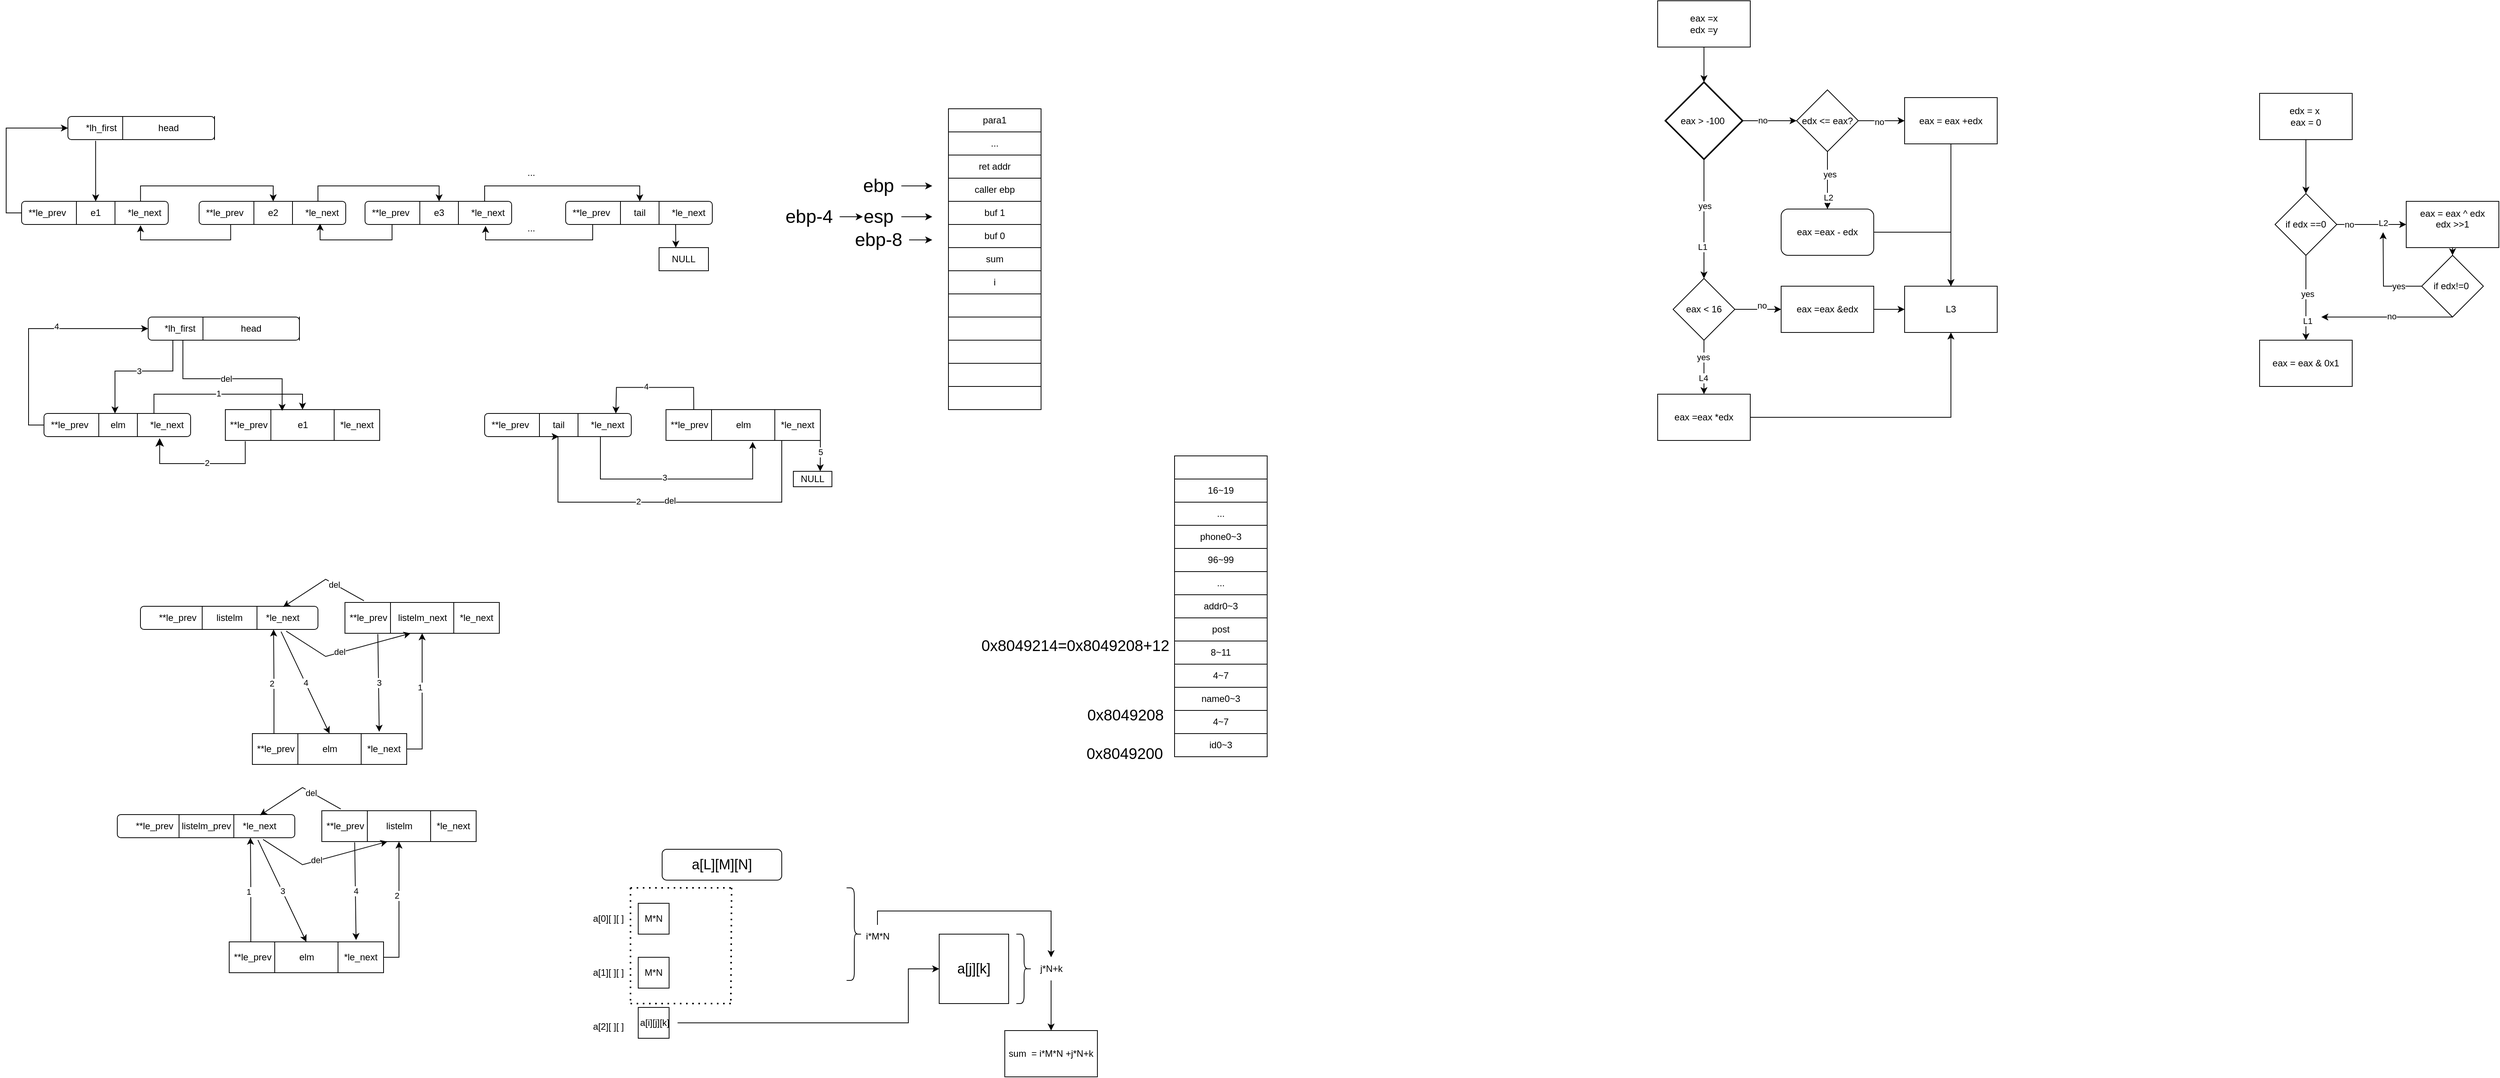 <mxfile version="25.0.3">
  <diagram name="第 1 页" id="CgbGqWeiciak2SSr_8g0">
    <mxGraphModel dx="979" dy="1682" grid="1" gridSize="10" guides="1" tooltips="1" connect="1" arrows="1" fold="1" page="1" pageScale="1" pageWidth="827" pageHeight="1169" math="0" shadow="0">
      <root>
        <mxCell id="0" />
        <mxCell id="1" parent="0" />
        <mxCell id="PcLLNrCdASyvN8jC8210-8" value="*lh_first&amp;nbsp; &amp;nbsp; &amp;nbsp; &amp;nbsp; &amp;nbsp; &amp;nbsp; &amp;nbsp; &amp;nbsp; &amp;nbsp; &amp;nbsp; &amp;nbsp; &amp;nbsp; &amp;nbsp; &amp;nbsp; &amp;nbsp; &amp;nbsp;" style="rounded=1;whiteSpace=wrap;html=1;" parent="1" vertex="1">
          <mxGeometry x="100" y="10" width="190" height="30" as="geometry" />
        </mxCell>
        <mxCell id="PcLLNrCdASyvN8jC8210-32" style="edgeStyle=orthogonalEdgeStyle;rounded=0;orthogonalLoop=1;jettySize=auto;html=1;exitX=0.189;exitY=1.052;exitDx=0;exitDy=0;entryX=0.5;entryY=0;entryDx=0;entryDy=0;exitPerimeter=0;" parent="1" source="PcLLNrCdASyvN8jC8210-8" target="PcLLNrCdASyvN8jC8210-22" edge="1">
          <mxGeometry relative="1" as="geometry" />
        </mxCell>
        <mxCell id="PcLLNrCdASyvN8jC8210-9" value="head" style="shape=partialRectangle;whiteSpace=wrap;html=1;top=0;bottom=0;fillColor=none;" parent="1" vertex="1">
          <mxGeometry x="171" y="10" width="119" height="30" as="geometry" />
        </mxCell>
        <mxCell id="PcLLNrCdASyvN8jC8210-25" style="edgeStyle=orthogonalEdgeStyle;rounded=0;orthogonalLoop=1;jettySize=auto;html=1;exitX=0.811;exitY=0.056;exitDx=0;exitDy=0;entryX=0.5;entryY=0;entryDx=0;entryDy=0;exitPerimeter=0;" parent="1" source="PcLLNrCdASyvN8jC8210-21" target="PcLLNrCdASyvN8jC8210-24" edge="1">
          <mxGeometry relative="1" as="geometry">
            <Array as="points">
              <mxPoint x="194" y="100" />
              <mxPoint x="366" y="100" />
            </Array>
          </mxGeometry>
        </mxCell>
        <mxCell id="9PKcSmoNiK7LUXzbzVSb-112" style="edgeStyle=orthogonalEdgeStyle;rounded=0;orthogonalLoop=1;jettySize=auto;html=1;exitX=0;exitY=0.5;exitDx=0;exitDy=0;entryX=0;entryY=0.5;entryDx=0;entryDy=0;" parent="1" source="PcLLNrCdASyvN8jC8210-21" target="PcLLNrCdASyvN8jC8210-8" edge="1">
          <mxGeometry relative="1" as="geometry" />
        </mxCell>
        <mxCell id="PcLLNrCdASyvN8jC8210-21" value="**le_prev&amp;nbsp; &amp;nbsp; &amp;nbsp; &amp;nbsp; &amp;nbsp; &amp;nbsp; &amp;nbsp; &amp;nbsp; &amp;nbsp; &amp;nbsp; &amp;nbsp; &amp;nbsp; *le_next" style="rounded=1;whiteSpace=wrap;html=1;" parent="1" vertex="1">
          <mxGeometry x="40" y="120" width="190" height="30" as="geometry" />
        </mxCell>
        <mxCell id="PcLLNrCdASyvN8jC8210-22" value="e1" style="shape=partialRectangle;whiteSpace=wrap;html=1;top=0;bottom=0;fillColor=none;" parent="1" vertex="1">
          <mxGeometry x="111" y="120" width="50" height="30" as="geometry" />
        </mxCell>
        <mxCell id="PcLLNrCdASyvN8jC8210-23" value="**le_prev&amp;nbsp; &amp;nbsp; &amp;nbsp; &amp;nbsp; &amp;nbsp; &amp;nbsp; &amp;nbsp; &amp;nbsp; &amp;nbsp; &amp;nbsp; &amp;nbsp; &amp;nbsp; *le_next" style="rounded=1;whiteSpace=wrap;html=1;" parent="1" vertex="1">
          <mxGeometry x="270" y="120" width="190" height="30" as="geometry" />
        </mxCell>
        <mxCell id="9PKcSmoNiK7LUXzbzVSb-10" style="edgeStyle=orthogonalEdgeStyle;rounded=0;orthogonalLoop=1;jettySize=auto;html=1;entryX=0.5;entryY=0;entryDx=0;entryDy=0;" parent="1" source="PcLLNrCdASyvN8jC8210-23" target="9PKcSmoNiK7LUXzbzVSb-8" edge="1">
          <mxGeometry relative="1" as="geometry">
            <Array as="points">
              <mxPoint x="424" y="100" />
              <mxPoint x="581" y="100" />
            </Array>
          </mxGeometry>
        </mxCell>
        <mxCell id="PcLLNrCdASyvN8jC8210-24" value="e2" style="shape=partialRectangle;whiteSpace=wrap;html=1;top=0;bottom=0;fillColor=none;" parent="1" vertex="1">
          <mxGeometry x="341" y="120" width="50" height="30" as="geometry" />
        </mxCell>
        <mxCell id="t2lfeFUL5zWcgB1iJ4_S-45" style="edgeStyle=orthogonalEdgeStyle;rounded=0;orthogonalLoop=1;jettySize=auto;html=1;exitX=0.75;exitY=1;exitDx=0;exitDy=0;" parent="1" source="PcLLNrCdASyvN8jC8210-29" edge="1">
          <mxGeometry relative="1" as="geometry">
            <mxPoint x="887.714" y="180" as="targetPoint" />
          </mxGeometry>
        </mxCell>
        <mxCell id="PcLLNrCdASyvN8jC8210-29" value="**le_prev&amp;nbsp; &amp;nbsp; &amp;nbsp; &amp;nbsp; &amp;nbsp; &amp;nbsp; &amp;nbsp; &amp;nbsp; &amp;nbsp; &amp;nbsp; &amp;nbsp; &amp;nbsp; *le_next" style="rounded=1;whiteSpace=wrap;html=1;" parent="1" vertex="1">
          <mxGeometry x="745" y="120" width="190" height="30" as="geometry" />
        </mxCell>
        <mxCell id="9PKcSmoNiK7LUXzbzVSb-6" style="edgeStyle=orthogonalEdgeStyle;rounded=0;orthogonalLoop=1;jettySize=auto;html=1;exitX=0.175;exitY=0.949;exitDx=0;exitDy=0;entryX=0.825;entryY=0.967;entryDx=0;entryDy=0;entryPerimeter=0;exitPerimeter=0;" parent="1" source="9PKcSmoNiK7LUXzbzVSb-7" target="PcLLNrCdASyvN8jC8210-23" edge="1">
          <mxGeometry relative="1" as="geometry">
            <mxPoint x="480" y="230" as="targetPoint" />
            <Array as="points">
              <mxPoint x="520" y="149" />
              <mxPoint x="520" y="170" />
              <mxPoint x="427" y="170" />
            </Array>
          </mxGeometry>
        </mxCell>
        <mxCell id="PcLLNrCdASyvN8jC8210-30" value="tail" style="shape=partialRectangle;whiteSpace=wrap;html=1;top=0;bottom=0;fillColor=none;" parent="1" vertex="1">
          <mxGeometry x="816" y="120" width="50" height="30" as="geometry" />
        </mxCell>
        <mxCell id="PcLLNrCdASyvN8jC8210-34" value="e1" style="shape=process;whiteSpace=wrap;html=1;backgroundOutline=1;size=0.294;" parent="1" vertex="1">
          <mxGeometry x="304" y="390" width="200" height="40" as="geometry" />
        </mxCell>
        <mxCell id="PcLLNrCdASyvN8jC8210-36" value="*le_next" style="text;html=1;align=center;verticalAlign=middle;resizable=0;points=[];autosize=1;strokeColor=none;fillColor=none;" parent="1" vertex="1">
          <mxGeometry x="439" y="395" width="70" height="30" as="geometry" />
        </mxCell>
        <mxCell id="PcLLNrCdASyvN8jC8210-37" value="**le_prev" style="text;html=1;align=center;verticalAlign=middle;resizable=0;points=[];autosize=1;strokeColor=none;fillColor=none;" parent="1" vertex="1">
          <mxGeometry x="299" y="395" width="70" height="30" as="geometry" />
        </mxCell>
        <mxCell id="9PKcSmoNiK7LUXzbzVSb-5" style="edgeStyle=orthogonalEdgeStyle;rounded=0;orthogonalLoop=1;jettySize=auto;html=1;exitX=0.215;exitY=0.989;exitDx=0;exitDy=0;entryX=0.811;entryY=1.033;entryDx=0;entryDy=0;entryPerimeter=0;exitPerimeter=0;" parent="1" source="PcLLNrCdASyvN8jC8210-23" target="PcLLNrCdASyvN8jC8210-21" edge="1">
          <mxGeometry relative="1" as="geometry" />
        </mxCell>
        <mxCell id="9PKcSmoNiK7LUXzbzVSb-12" style="edgeStyle=orthogonalEdgeStyle;rounded=0;orthogonalLoop=1;jettySize=auto;html=1;exitX=0.81;exitY=-0.003;exitDx=0;exitDy=0;entryX=0.5;entryY=0;entryDx=0;entryDy=0;exitPerimeter=0;" parent="1" source="9PKcSmoNiK7LUXzbzVSb-7" target="PcLLNrCdASyvN8jC8210-30" edge="1">
          <mxGeometry relative="1" as="geometry">
            <mxPoint x="860" y="100" as="targetPoint" />
            <Array as="points">
              <mxPoint x="639" y="121" />
              <mxPoint x="640" y="121" />
              <mxPoint x="640" y="100" />
              <mxPoint x="841" y="100" />
            </Array>
          </mxGeometry>
        </mxCell>
        <mxCell id="9PKcSmoNiK7LUXzbzVSb-7" value="**le_prev&amp;nbsp; &amp;nbsp; &amp;nbsp; &amp;nbsp; &amp;nbsp; &amp;nbsp; &amp;nbsp; &amp;nbsp; &amp;nbsp; &amp;nbsp; &amp;nbsp; &amp;nbsp; *le_next" style="rounded=1;whiteSpace=wrap;html=1;" parent="1" vertex="1">
          <mxGeometry x="485" y="120" width="190" height="30" as="geometry" />
        </mxCell>
        <mxCell id="9PKcSmoNiK7LUXzbzVSb-8" value="e3" style="shape=partialRectangle;whiteSpace=wrap;html=1;top=0;bottom=0;fillColor=none;" parent="1" vertex="1">
          <mxGeometry x="556" y="120" width="50" height="30" as="geometry" />
        </mxCell>
        <mxCell id="9PKcSmoNiK7LUXzbzVSb-13" style="edgeStyle=orthogonalEdgeStyle;rounded=0;orthogonalLoop=1;jettySize=auto;html=1;exitX=0;exitY=1;exitDx=0;exitDy=0;entryX=0.822;entryY=1.063;entryDx=0;entryDy=0;entryPerimeter=0;" parent="1" source="PcLLNrCdASyvN8jC8210-30" target="9PKcSmoNiK7LUXzbzVSb-7" edge="1">
          <mxGeometry relative="1" as="geometry">
            <Array as="points">
              <mxPoint x="780" y="150" />
              <mxPoint x="780" y="170" />
              <mxPoint x="641" y="170" />
            </Array>
          </mxGeometry>
        </mxCell>
        <mxCell id="9PKcSmoNiK7LUXzbzVSb-14" value="..." style="text;html=1;align=center;verticalAlign=middle;resizable=0;points=[];autosize=1;strokeColor=none;fillColor=none;" parent="1" vertex="1">
          <mxGeometry x="685" y="68" width="30" height="30" as="geometry" />
        </mxCell>
        <mxCell id="9PKcSmoNiK7LUXzbzVSb-16" value="..." style="text;html=1;align=center;verticalAlign=middle;resizable=0;points=[];autosize=1;strokeColor=none;fillColor=none;" parent="1" vertex="1">
          <mxGeometry x="685" y="140" width="30" height="30" as="geometry" />
        </mxCell>
        <mxCell id="9PKcSmoNiK7LUXzbzVSb-23" style="edgeStyle=orthogonalEdgeStyle;rounded=0;orthogonalLoop=1;jettySize=auto;html=1;exitX=0.75;exitY=0;exitDx=0;exitDy=0;entryX=0.5;entryY=0;entryDx=0;entryDy=0;" parent="1" source="9PKcSmoNiK7LUXzbzVSb-20" target="PcLLNrCdASyvN8jC8210-34" edge="1">
          <mxGeometry relative="1" as="geometry" />
        </mxCell>
        <mxCell id="9PKcSmoNiK7LUXzbzVSb-114" value="1" style="edgeLabel;html=1;align=center;verticalAlign=middle;resizable=0;points=[];" parent="9PKcSmoNiK7LUXzbzVSb-23" vertex="1" connectable="0">
          <mxGeometry x="-0.085" y="1" relative="1" as="geometry">
            <mxPoint as="offset" />
          </mxGeometry>
        </mxCell>
        <mxCell id="9PKcSmoNiK7LUXzbzVSb-113" style="edgeStyle=orthogonalEdgeStyle;rounded=0;orthogonalLoop=1;jettySize=auto;html=1;exitX=0;exitY=0.5;exitDx=0;exitDy=0;entryX=0;entryY=0.5;entryDx=0;entryDy=0;" parent="1" source="9PKcSmoNiK7LUXzbzVSb-20" target="9PKcSmoNiK7LUXzbzVSb-103" edge="1">
          <mxGeometry relative="1" as="geometry" />
        </mxCell>
        <mxCell id="9PKcSmoNiK7LUXzbzVSb-115" value="4" style="edgeLabel;html=1;align=center;verticalAlign=middle;resizable=0;points=[];" parent="9PKcSmoNiK7LUXzbzVSb-113" vertex="1" connectable="0">
          <mxGeometry x="0.208" y="3" relative="1" as="geometry">
            <mxPoint as="offset" />
          </mxGeometry>
        </mxCell>
        <mxCell id="9PKcSmoNiK7LUXzbzVSb-20" value="**le_prev&amp;nbsp; &amp;nbsp; &amp;nbsp; &amp;nbsp; &amp;nbsp; &amp;nbsp; &amp;nbsp; &amp;nbsp; &amp;nbsp; &amp;nbsp; &amp;nbsp; &amp;nbsp; *le_next" style="rounded=1;whiteSpace=wrap;html=1;" parent="1" vertex="1">
          <mxGeometry x="69" y="395" width="190" height="30" as="geometry" />
        </mxCell>
        <mxCell id="9PKcSmoNiK7LUXzbzVSb-21" value="elm" style="shape=partialRectangle;whiteSpace=wrap;html=1;top=0;bottom=0;fillColor=none;" parent="1" vertex="1">
          <mxGeometry x="140" y="395" width="50" height="30" as="geometry" />
        </mxCell>
        <mxCell id="9PKcSmoNiK7LUXzbzVSb-22" value="" style="edgeStyle=segmentEdgeStyle;endArrow=classic;html=1;curved=0;rounded=0;endSize=8;startSize=8;sourcePerimeterSpacing=0;targetPerimeterSpacing=0;entryX=0.789;entryY=1.067;entryDx=0;entryDy=0;entryPerimeter=0;exitX=0.129;exitY=1.025;exitDx=0;exitDy=0;exitPerimeter=0;" parent="1" source="PcLLNrCdASyvN8jC8210-34" target="9PKcSmoNiK7LUXzbzVSb-20" edge="1">
          <mxGeometry width="100" relative="1" as="geometry">
            <mxPoint x="330" y="440" as="sourcePoint" />
            <mxPoint x="409" y="460" as="targetPoint" />
            <Array as="points">
              <mxPoint x="330" y="460" />
              <mxPoint x="219" y="460" />
            </Array>
          </mxGeometry>
        </mxCell>
        <mxCell id="9PKcSmoNiK7LUXzbzVSb-110" value="2" style="edgeLabel;html=1;align=center;verticalAlign=middle;resizable=0;points=[];" parent="9PKcSmoNiK7LUXzbzVSb-22" vertex="1" connectable="0">
          <mxGeometry x="-0.082" y="-1" relative="1" as="geometry">
            <mxPoint as="offset" />
          </mxGeometry>
        </mxCell>
        <mxCell id="9PKcSmoNiK7LUXzbzVSb-53" value="listelm" style="shape=process;whiteSpace=wrap;html=1;backgroundOutline=1;size=0.294;" parent="1" vertex="1">
          <mxGeometry x="429" y="910" width="200" height="40" as="geometry" />
        </mxCell>
        <mxCell id="9PKcSmoNiK7LUXzbzVSb-54" value="*le_next" style="text;html=1;align=center;verticalAlign=middle;resizable=0;points=[];autosize=1;strokeColor=none;fillColor=none;" parent="1" vertex="1">
          <mxGeometry x="564" y="915" width="70" height="30" as="geometry" />
        </mxCell>
        <mxCell id="9PKcSmoNiK7LUXzbzVSb-55" value="**le_prev" style="text;html=1;align=center;verticalAlign=middle;resizable=0;points=[];autosize=1;strokeColor=none;fillColor=none;" parent="1" vertex="1">
          <mxGeometry x="424" y="915" width="70" height="30" as="geometry" />
        </mxCell>
        <mxCell id="9PKcSmoNiK7LUXzbzVSb-56" value="**le_prev&amp;nbsp; &amp;nbsp; &amp;nbsp; &amp;nbsp; &amp;nbsp; &amp;nbsp; &amp;nbsp; &amp;nbsp; &amp;nbsp; &amp;nbsp; &amp;nbsp; &amp;nbsp; &amp;nbsp; &amp;nbsp;*le_next" style="rounded=1;whiteSpace=wrap;html=1;" parent="1" vertex="1">
          <mxGeometry x="164" y="915" width="230" height="30" as="geometry" />
        </mxCell>
        <mxCell id="9PKcSmoNiK7LUXzbzVSb-57" value="listelm_prev" style="shape=partialRectangle;whiteSpace=wrap;html=1;top=0;bottom=0;fillColor=none;" parent="1" vertex="1">
          <mxGeometry x="244" y="915" width="71" height="30" as="geometry" />
        </mxCell>
        <mxCell id="9PKcSmoNiK7LUXzbzVSb-58" style="edgeStyle=orthogonalEdgeStyle;rounded=0;orthogonalLoop=1;jettySize=auto;html=1;entryX=0.5;entryY=1;entryDx=0;entryDy=0;" parent="1" target="9PKcSmoNiK7LUXzbzVSb-53" edge="1">
          <mxGeometry relative="1" as="geometry">
            <mxPoint x="504" y="1100" as="sourcePoint" />
            <Array as="points">
              <mxPoint x="529" y="1100" />
            </Array>
          </mxGeometry>
        </mxCell>
        <mxCell id="9PKcSmoNiK7LUXzbzVSb-59" value="2" style="edgeLabel;html=1;align=center;verticalAlign=middle;resizable=0;points=[];" parent="9PKcSmoNiK7LUXzbzVSb-58" vertex="1" connectable="0">
          <mxGeometry x="0.208" y="3" relative="1" as="geometry">
            <mxPoint as="offset" />
          </mxGeometry>
        </mxCell>
        <mxCell id="9PKcSmoNiK7LUXzbzVSb-60" style="edgeStyle=orthogonalEdgeStyle;rounded=0;orthogonalLoop=1;jettySize=auto;html=1;exitX=0.132;exitY=0.008;exitDx=0;exitDy=0;entryX=0.75;entryY=1;entryDx=0;entryDy=0;exitPerimeter=0;" parent="1" source="9PKcSmoNiK7LUXzbzVSb-62" target="9PKcSmoNiK7LUXzbzVSb-56" edge="1">
          <mxGeometry relative="1" as="geometry">
            <Array as="points">
              <mxPoint x="337" y="1080" />
              <mxPoint x="337" y="1013" />
            </Array>
          </mxGeometry>
        </mxCell>
        <mxCell id="9PKcSmoNiK7LUXzbzVSb-61" value="1" style="edgeLabel;html=1;align=center;verticalAlign=middle;resizable=0;points=[];" parent="9PKcSmoNiK7LUXzbzVSb-60" vertex="1" connectable="0">
          <mxGeometry x="-0.025" y="3" relative="1" as="geometry">
            <mxPoint as="offset" />
          </mxGeometry>
        </mxCell>
        <mxCell id="9PKcSmoNiK7LUXzbzVSb-62" value="elm" style="shape=process;whiteSpace=wrap;html=1;backgroundOutline=1;size=0.294;" parent="1" vertex="1">
          <mxGeometry x="309" y="1080" width="200" height="40" as="geometry" />
        </mxCell>
        <mxCell id="9PKcSmoNiK7LUXzbzVSb-63" value="*le_next" style="text;html=1;align=center;verticalAlign=middle;resizable=0;points=[];autosize=1;strokeColor=none;fillColor=none;" parent="1" vertex="1">
          <mxGeometry x="444" y="1085" width="70" height="30" as="geometry" />
        </mxCell>
        <mxCell id="9PKcSmoNiK7LUXzbzVSb-64" value="**le_prev" style="text;html=1;align=center;verticalAlign=middle;resizable=0;points=[];autosize=1;strokeColor=none;fillColor=none;" parent="1" vertex="1">
          <mxGeometry x="304" y="1085" width="70" height="30" as="geometry" />
        </mxCell>
        <mxCell id="9PKcSmoNiK7LUXzbzVSb-65" value="3" style="endArrow=classic;html=1;rounded=0;exitX=0.792;exitY=1.094;exitDx=0;exitDy=0;entryX=0.5;entryY=0;entryDx=0;entryDy=0;exitPerimeter=0;" parent="1" source="9PKcSmoNiK7LUXzbzVSb-56" target="9PKcSmoNiK7LUXzbzVSb-62" edge="1">
          <mxGeometry width="50" height="50" relative="1" as="geometry">
            <mxPoint x="404" y="1080" as="sourcePoint" />
            <mxPoint x="454" y="1030" as="targetPoint" />
          </mxGeometry>
        </mxCell>
        <mxCell id="9PKcSmoNiK7LUXzbzVSb-67" value="4" style="endArrow=classic;html=1;rounded=0;entryX=0.822;entryY=-0.058;entryDx=0;entryDy=0;exitX=0.213;exitY=1.025;exitDx=0;exitDy=0;entryPerimeter=0;exitPerimeter=0;" parent="1" source="9PKcSmoNiK7LUXzbzVSb-53" target="9PKcSmoNiK7LUXzbzVSb-62" edge="1">
          <mxGeometry width="50" height="50" relative="1" as="geometry">
            <mxPoint x="459" y="970" as="sourcePoint" />
            <mxPoint x="454" y="1030" as="targetPoint" />
          </mxGeometry>
        </mxCell>
        <mxCell id="9PKcSmoNiK7LUXzbzVSb-71" value="" style="endArrow=classic;html=1;rounded=0;entryX=0.804;entryY=0.028;entryDx=0;entryDy=0;entryPerimeter=0;exitX=0.123;exitY=-0.054;exitDx=0;exitDy=0;exitPerimeter=0;" parent="1" source="9PKcSmoNiK7LUXzbzVSb-53" target="9PKcSmoNiK7LUXzbzVSb-56" edge="1">
          <mxGeometry width="50" height="50" relative="1" as="geometry">
            <mxPoint x="414" y="1010" as="sourcePoint" />
            <mxPoint x="464" y="960" as="targetPoint" />
            <Array as="points">
              <mxPoint x="404" y="880" />
            </Array>
          </mxGeometry>
        </mxCell>
        <mxCell id="9PKcSmoNiK7LUXzbzVSb-75" value="del" style="edgeLabel;html=1;align=center;verticalAlign=middle;resizable=0;points=[];" parent="9PKcSmoNiK7LUXzbzVSb-71" vertex="1" connectable="0">
          <mxGeometry x="-0.281" relative="1" as="geometry">
            <mxPoint as="offset" />
          </mxGeometry>
        </mxCell>
        <mxCell id="9PKcSmoNiK7LUXzbzVSb-74" value="" style="endArrow=classic;html=1;rounded=0;exitX=0.821;exitY=1.072;exitDx=0;exitDy=0;exitPerimeter=0;" parent="1" source="9PKcSmoNiK7LUXzbzVSb-56" edge="1">
          <mxGeometry width="50" height="50" relative="1" as="geometry">
            <mxPoint x="414" y="1010" as="sourcePoint" />
            <mxPoint x="514" y="950" as="targetPoint" />
            <Array as="points">
              <mxPoint x="404" y="980" />
            </Array>
          </mxGeometry>
        </mxCell>
        <mxCell id="9PKcSmoNiK7LUXzbzVSb-76" value="del" style="edgeLabel;html=1;align=center;verticalAlign=middle;resizable=0;points=[];" parent="9PKcSmoNiK7LUXzbzVSb-74" vertex="1" connectable="0">
          <mxGeometry x="-0.091" y="1" relative="1" as="geometry">
            <mxPoint as="offset" />
          </mxGeometry>
        </mxCell>
        <mxCell id="9PKcSmoNiK7LUXzbzVSb-77" value="listelm_next" style="shape=process;whiteSpace=wrap;html=1;backgroundOutline=1;size=0.294;" parent="1" vertex="1">
          <mxGeometry x="459" y="640" width="200" height="40" as="geometry" />
        </mxCell>
        <mxCell id="9PKcSmoNiK7LUXzbzVSb-78" value="*le_next" style="text;html=1;align=center;verticalAlign=middle;resizable=0;points=[];autosize=1;strokeColor=none;fillColor=none;" parent="1" vertex="1">
          <mxGeometry x="594" y="645" width="70" height="30" as="geometry" />
        </mxCell>
        <mxCell id="9PKcSmoNiK7LUXzbzVSb-79" value="**le_prev" style="text;html=1;align=center;verticalAlign=middle;resizable=0;points=[];autosize=1;strokeColor=none;fillColor=none;" parent="1" vertex="1">
          <mxGeometry x="454" y="645" width="70" height="30" as="geometry" />
        </mxCell>
        <mxCell id="9PKcSmoNiK7LUXzbzVSb-80" value="**le_prev&amp;nbsp; &amp;nbsp; &amp;nbsp; &amp;nbsp; &amp;nbsp; &amp;nbsp; &amp;nbsp; &amp;nbsp; &amp;nbsp; &amp;nbsp; &amp;nbsp; &amp;nbsp; &amp;nbsp; &amp;nbsp;*le_next" style="rounded=1;whiteSpace=wrap;html=1;" parent="1" vertex="1">
          <mxGeometry x="194" y="645" width="230" height="30" as="geometry" />
        </mxCell>
        <mxCell id="9PKcSmoNiK7LUXzbzVSb-81" value="listelm" style="shape=partialRectangle;whiteSpace=wrap;html=1;top=0;bottom=0;fillColor=none;" parent="1" vertex="1">
          <mxGeometry x="274" y="645" width="71" height="30" as="geometry" />
        </mxCell>
        <mxCell id="9PKcSmoNiK7LUXzbzVSb-82" style="edgeStyle=orthogonalEdgeStyle;rounded=0;orthogonalLoop=1;jettySize=auto;html=1;entryX=0.5;entryY=1;entryDx=0;entryDy=0;" parent="1" target="9PKcSmoNiK7LUXzbzVSb-77" edge="1">
          <mxGeometry relative="1" as="geometry">
            <mxPoint x="534" y="830" as="sourcePoint" />
            <Array as="points">
              <mxPoint x="559" y="830" />
            </Array>
          </mxGeometry>
        </mxCell>
        <mxCell id="9PKcSmoNiK7LUXzbzVSb-83" value="1" style="edgeLabel;html=1;align=center;verticalAlign=middle;resizable=0;points=[];" parent="9PKcSmoNiK7LUXzbzVSb-82" vertex="1" connectable="0">
          <mxGeometry x="0.208" y="3" relative="1" as="geometry">
            <mxPoint as="offset" />
          </mxGeometry>
        </mxCell>
        <mxCell id="9PKcSmoNiK7LUXzbzVSb-84" style="edgeStyle=orthogonalEdgeStyle;rounded=0;orthogonalLoop=1;jettySize=auto;html=1;exitX=0.132;exitY=0.008;exitDx=0;exitDy=0;entryX=0.75;entryY=1;entryDx=0;entryDy=0;exitPerimeter=0;" parent="1" source="9PKcSmoNiK7LUXzbzVSb-86" target="9PKcSmoNiK7LUXzbzVSb-80" edge="1">
          <mxGeometry relative="1" as="geometry">
            <Array as="points">
              <mxPoint x="367" y="810" />
              <mxPoint x="367" y="743" />
            </Array>
          </mxGeometry>
        </mxCell>
        <mxCell id="9PKcSmoNiK7LUXzbzVSb-85" value="1" style="edgeLabel;html=1;align=center;verticalAlign=middle;resizable=0;points=[];" parent="9PKcSmoNiK7LUXzbzVSb-84" vertex="1" connectable="0">
          <mxGeometry x="-0.025" y="3" relative="1" as="geometry">
            <mxPoint as="offset" />
          </mxGeometry>
        </mxCell>
        <mxCell id="9PKcSmoNiK7LUXzbzVSb-95" value="2" style="edgeLabel;html=1;align=center;verticalAlign=middle;resizable=0;points=[];" parent="9PKcSmoNiK7LUXzbzVSb-84" vertex="1" connectable="0">
          <mxGeometry x="0.01" y="3" relative="1" as="geometry">
            <mxPoint y="2" as="offset" />
          </mxGeometry>
        </mxCell>
        <mxCell id="9PKcSmoNiK7LUXzbzVSb-86" value="elm" style="shape=process;whiteSpace=wrap;html=1;backgroundOutline=1;size=0.294;" parent="1" vertex="1">
          <mxGeometry x="339" y="810" width="200" height="40" as="geometry" />
        </mxCell>
        <mxCell id="9PKcSmoNiK7LUXzbzVSb-87" value="*le_next" style="text;html=1;align=center;verticalAlign=middle;resizable=0;points=[];autosize=1;strokeColor=none;fillColor=none;" parent="1" vertex="1">
          <mxGeometry x="474" y="815" width="70" height="30" as="geometry" />
        </mxCell>
        <mxCell id="9PKcSmoNiK7LUXzbzVSb-88" value="**le_prev" style="text;html=1;align=center;verticalAlign=middle;resizable=0;points=[];autosize=1;strokeColor=none;fillColor=none;" parent="1" vertex="1">
          <mxGeometry x="334" y="815" width="70" height="30" as="geometry" />
        </mxCell>
        <mxCell id="9PKcSmoNiK7LUXzbzVSb-89" value="4" style="endArrow=classic;html=1;rounded=0;exitX=0.792;exitY=1.094;exitDx=0;exitDy=0;entryX=0.5;entryY=0;entryDx=0;entryDy=0;exitPerimeter=0;" parent="1" source="9PKcSmoNiK7LUXzbzVSb-80" target="9PKcSmoNiK7LUXzbzVSb-86" edge="1">
          <mxGeometry width="50" height="50" relative="1" as="geometry">
            <mxPoint x="434" y="810" as="sourcePoint" />
            <mxPoint x="484" y="760" as="targetPoint" />
          </mxGeometry>
        </mxCell>
        <mxCell id="9PKcSmoNiK7LUXzbzVSb-90" value="3" style="endArrow=classic;html=1;rounded=0;entryX=0.822;entryY=-0.058;entryDx=0;entryDy=0;exitX=0.213;exitY=1.025;exitDx=0;exitDy=0;entryPerimeter=0;exitPerimeter=0;" parent="1" source="9PKcSmoNiK7LUXzbzVSb-77" target="9PKcSmoNiK7LUXzbzVSb-86" edge="1">
          <mxGeometry width="50" height="50" relative="1" as="geometry">
            <mxPoint x="489" y="700" as="sourcePoint" />
            <mxPoint x="484" y="760" as="targetPoint" />
          </mxGeometry>
        </mxCell>
        <mxCell id="9PKcSmoNiK7LUXzbzVSb-91" value="" style="endArrow=classic;html=1;rounded=0;entryX=0.804;entryY=0.028;entryDx=0;entryDy=0;entryPerimeter=0;exitX=0.123;exitY=-0.054;exitDx=0;exitDy=0;exitPerimeter=0;" parent="1" source="9PKcSmoNiK7LUXzbzVSb-77" target="9PKcSmoNiK7LUXzbzVSb-80" edge="1">
          <mxGeometry width="50" height="50" relative="1" as="geometry">
            <mxPoint x="444" y="740" as="sourcePoint" />
            <mxPoint x="494" y="690" as="targetPoint" />
            <Array as="points">
              <mxPoint x="434" y="610" />
            </Array>
          </mxGeometry>
        </mxCell>
        <mxCell id="9PKcSmoNiK7LUXzbzVSb-92" value="del" style="edgeLabel;html=1;align=center;verticalAlign=middle;resizable=0;points=[];" parent="9PKcSmoNiK7LUXzbzVSb-91" vertex="1" connectable="0">
          <mxGeometry x="-0.281" relative="1" as="geometry">
            <mxPoint as="offset" />
          </mxGeometry>
        </mxCell>
        <mxCell id="9PKcSmoNiK7LUXzbzVSb-93" value="" style="endArrow=classic;html=1;rounded=0;exitX=0.821;exitY=1.072;exitDx=0;exitDy=0;exitPerimeter=0;" parent="1" source="9PKcSmoNiK7LUXzbzVSb-80" edge="1">
          <mxGeometry width="50" height="50" relative="1" as="geometry">
            <mxPoint x="444" y="740" as="sourcePoint" />
            <mxPoint x="544" y="680" as="targetPoint" />
            <Array as="points">
              <mxPoint x="434" y="710" />
            </Array>
          </mxGeometry>
        </mxCell>
        <mxCell id="9PKcSmoNiK7LUXzbzVSb-94" value="del" style="edgeLabel;html=1;align=center;verticalAlign=middle;resizable=0;points=[];" parent="9PKcSmoNiK7LUXzbzVSb-93" vertex="1" connectable="0">
          <mxGeometry x="-0.091" y="1" relative="1" as="geometry">
            <mxPoint as="offset" />
          </mxGeometry>
        </mxCell>
        <mxCell id="9PKcSmoNiK7LUXzbzVSb-106" value="3" style="edgeStyle=orthogonalEdgeStyle;rounded=0;orthogonalLoop=1;jettySize=auto;html=1;exitX=0.205;exitY=1;exitDx=0;exitDy=0;entryX=0.5;entryY=0;entryDx=0;entryDy=0;exitPerimeter=0;" parent="1" edge="1">
          <mxGeometry relative="1" as="geometry">
            <mxPoint x="238.95" y="300" as="sourcePoint" />
            <mxPoint x="161" y="395" as="targetPoint" />
            <Array as="points">
              <mxPoint x="236" y="300" />
              <mxPoint x="236" y="340" />
              <mxPoint x="161" y="340" />
            </Array>
          </mxGeometry>
        </mxCell>
        <mxCell id="9PKcSmoNiK7LUXzbzVSb-103" value="*lh_first&amp;nbsp; &amp;nbsp; &amp;nbsp; &amp;nbsp; &amp;nbsp; &amp;nbsp; &amp;nbsp; &amp;nbsp; &amp;nbsp; &amp;nbsp; &amp;nbsp; &amp;nbsp; &amp;nbsp; &amp;nbsp; &amp;nbsp; &amp;nbsp; &amp;nbsp;&amp;nbsp;" style="rounded=1;whiteSpace=wrap;html=1;" parent="1" vertex="1">
          <mxGeometry x="204" y="270" width="196" height="30" as="geometry" />
        </mxCell>
        <mxCell id="9PKcSmoNiK7LUXzbzVSb-104" value="head" style="shape=partialRectangle;whiteSpace=wrap;html=1;top=0;bottom=0;fillColor=none;" parent="1" vertex="1">
          <mxGeometry x="275" y="270" width="125" height="30" as="geometry" />
        </mxCell>
        <mxCell id="9PKcSmoNiK7LUXzbzVSb-107" style="edgeStyle=orthogonalEdgeStyle;rounded=0;orthogonalLoop=1;jettySize=auto;html=1;exitX=0.25;exitY=1;exitDx=0;exitDy=0;entryX=0.368;entryY=0.042;entryDx=0;entryDy=0;entryPerimeter=0;" parent="1" source="9PKcSmoNiK7LUXzbzVSb-103" target="PcLLNrCdASyvN8jC8210-34" edge="1">
          <mxGeometry relative="1" as="geometry">
            <Array as="points">
              <mxPoint x="249" y="350" />
              <mxPoint x="378" y="350" />
            </Array>
          </mxGeometry>
        </mxCell>
        <mxCell id="9PKcSmoNiK7LUXzbzVSb-108" value="del" style="edgeLabel;html=1;align=center;verticalAlign=middle;resizable=0;points=[];" parent="9PKcSmoNiK7LUXzbzVSb-107" vertex="1" connectable="0">
          <mxGeometry x="-0.021" relative="1" as="geometry">
            <mxPoint as="offset" />
          </mxGeometry>
        </mxCell>
        <mxCell id="t2lfeFUL5zWcgB1iJ4_S-36" style="edgeStyle=orthogonalEdgeStyle;rounded=0;orthogonalLoop=1;jettySize=auto;html=1;exitX=1;exitY=1;exitDx=0;exitDy=0;" parent="1" source="t2lfeFUL5zWcgB1iJ4_S-1" edge="1">
          <mxGeometry relative="1" as="geometry">
            <mxPoint x="1074.8" y="470" as="targetPoint" />
          </mxGeometry>
        </mxCell>
        <mxCell id="t2lfeFUL5zWcgB1iJ4_S-43" value="5" style="edgeLabel;html=1;align=center;verticalAlign=middle;resizable=0;points=[];" parent="t2lfeFUL5zWcgB1iJ4_S-36" vertex="1" connectable="0">
          <mxGeometry x="-0.248" relative="1" as="geometry">
            <mxPoint as="offset" />
          </mxGeometry>
        </mxCell>
        <mxCell id="t2lfeFUL5zWcgB1iJ4_S-1" value="elm" style="shape=process;whiteSpace=wrap;html=1;backgroundOutline=1;size=0.294;" parent="1" vertex="1">
          <mxGeometry x="875" y="390" width="200" height="40" as="geometry" />
        </mxCell>
        <mxCell id="t2lfeFUL5zWcgB1iJ4_S-2" value="*le_next" style="text;html=1;align=center;verticalAlign=middle;resizable=0;points=[];autosize=1;strokeColor=none;fillColor=none;" parent="1" vertex="1">
          <mxGeometry x="1010" y="395" width="70" height="30" as="geometry" />
        </mxCell>
        <mxCell id="t2lfeFUL5zWcgB1iJ4_S-3" value="**le_prev" style="text;html=1;align=center;verticalAlign=middle;resizable=0;points=[];autosize=1;strokeColor=none;fillColor=none;" parent="1" vertex="1">
          <mxGeometry x="870" y="395" width="70" height="30" as="geometry" />
        </mxCell>
        <mxCell id="t2lfeFUL5zWcgB1iJ4_S-8" value="**le_prev&amp;nbsp; &amp;nbsp; &amp;nbsp; &amp;nbsp; &amp;nbsp; &amp;nbsp; &amp;nbsp; &amp;nbsp; &amp;nbsp; &amp;nbsp; &amp;nbsp; &amp;nbsp; *le_next" style="rounded=1;whiteSpace=wrap;html=1;" parent="1" vertex="1">
          <mxGeometry x="640" y="395" width="190" height="30" as="geometry" />
        </mxCell>
        <mxCell id="t2lfeFUL5zWcgB1iJ4_S-9" value="tail" style="shape=partialRectangle;whiteSpace=wrap;html=1;top=0;bottom=0;fillColor=none;" parent="1" vertex="1">
          <mxGeometry x="711" y="395" width="50" height="30" as="geometry" />
        </mxCell>
        <mxCell id="t2lfeFUL5zWcgB1iJ4_S-22" style="edgeStyle=orthogonalEdgeStyle;rounded=0;orthogonalLoop=1;jettySize=auto;html=1;exitX=0.75;exitY=1;exitDx=0;exitDy=0;entryX=0.524;entryY=1.046;entryDx=0;entryDy=0;entryPerimeter=0;" parent="1" edge="1">
          <mxGeometry relative="1" as="geometry">
            <mxPoint x="790" y="425" as="sourcePoint" />
            <mxPoint x="987.3" y="431.84" as="targetPoint" />
            <Array as="points">
              <mxPoint x="790.5" y="480" />
              <mxPoint x="987.5" y="480" />
            </Array>
          </mxGeometry>
        </mxCell>
        <mxCell id="t2lfeFUL5zWcgB1iJ4_S-40" value="3" style="edgeLabel;html=1;align=center;verticalAlign=middle;resizable=0;points=[];" parent="t2lfeFUL5zWcgB1iJ4_S-22" vertex="1" connectable="0">
          <mxGeometry x="-0.084" y="2" relative="1" as="geometry">
            <mxPoint as="offset" />
          </mxGeometry>
        </mxCell>
        <mxCell id="t2lfeFUL5zWcgB1iJ4_S-28" value="" style="endArrow=classic;html=1;rounded=0;entryX=0.838;entryY=-0.041;entryDx=0;entryDy=0;entryPerimeter=0;" parent="1" edge="1">
          <mxGeometry width="50" height="50" relative="1" as="geometry">
            <mxPoint x="911" y="390" as="sourcePoint" />
            <mxPoint x="810" y="395.0" as="targetPoint" />
            <Array as="points">
              <mxPoint x="910.78" y="361.23" />
              <mxPoint x="810.78" y="361.23" />
            </Array>
          </mxGeometry>
        </mxCell>
        <mxCell id="t2lfeFUL5zWcgB1iJ4_S-41" value="4" style="edgeLabel;html=1;align=center;verticalAlign=middle;resizable=0;points=[];" parent="t2lfeFUL5zWcgB1iJ4_S-28" vertex="1" connectable="0">
          <mxGeometry x="0.119" y="-1" relative="1" as="geometry">
            <mxPoint as="offset" />
          </mxGeometry>
        </mxCell>
        <mxCell id="t2lfeFUL5zWcgB1iJ4_S-33" style="edgeStyle=orthogonalEdgeStyle;rounded=0;orthogonalLoop=1;jettySize=auto;html=1;exitX=0.75;exitY=1;exitDx=0;exitDy=0;entryX=0.5;entryY=1;entryDx=0;entryDy=0;" parent="1" source="t2lfeFUL5zWcgB1iJ4_S-1" target="t2lfeFUL5zWcgB1iJ4_S-9" edge="1">
          <mxGeometry relative="1" as="geometry">
            <Array as="points">
              <mxPoint x="1025" y="510" />
              <mxPoint x="735" y="510" />
              <mxPoint x="735" y="425" />
            </Array>
          </mxGeometry>
        </mxCell>
        <mxCell id="t2lfeFUL5zWcgB1iJ4_S-38" value="del" style="edgeLabel;html=1;align=center;verticalAlign=middle;resizable=0;points=[];" parent="t2lfeFUL5zWcgB1iJ4_S-33" vertex="1" connectable="0">
          <mxGeometry x="-0.013" y="-2" relative="1" as="geometry">
            <mxPoint as="offset" />
          </mxGeometry>
        </mxCell>
        <mxCell id="t2lfeFUL5zWcgB1iJ4_S-39" value="2" style="edgeLabel;html=1;align=center;verticalAlign=middle;resizable=0;points=[];" parent="t2lfeFUL5zWcgB1iJ4_S-33" vertex="1" connectable="0">
          <mxGeometry x="0.167" y="-1" relative="1" as="geometry">
            <mxPoint as="offset" />
          </mxGeometry>
        </mxCell>
        <mxCell id="t2lfeFUL5zWcgB1iJ4_S-37" value="NULL" style="whiteSpace=wrap;html=1;" parent="1" vertex="1">
          <mxGeometry x="1040" y="470" width="50" height="20" as="geometry" />
        </mxCell>
        <mxCell id="t2lfeFUL5zWcgB1iJ4_S-46" value="NULL" style="whiteSpace=wrap;html=1;" parent="1" vertex="1">
          <mxGeometry x="866" y="180" width="64" height="30" as="geometry" />
        </mxCell>
        <mxCell id="bahmHBTMOXn4sRvX9rWZ-22" value="para1" style="rounded=0;whiteSpace=wrap;html=1;" parent="1" vertex="1">
          <mxGeometry x="1241" width="120" height="30" as="geometry" />
        </mxCell>
        <mxCell id="bahmHBTMOXn4sRvX9rWZ-35" value="..." style="rounded=0;whiteSpace=wrap;html=1;" parent="1" vertex="1">
          <mxGeometry x="1241" y="30" width="120" height="30" as="geometry" />
        </mxCell>
        <mxCell id="bahmHBTMOXn4sRvX9rWZ-36" value="ret addr" style="rounded=0;whiteSpace=wrap;html=1;" parent="1" vertex="1">
          <mxGeometry x="1241" y="60" width="120" height="30" as="geometry" />
        </mxCell>
        <mxCell id="bahmHBTMOXn4sRvX9rWZ-37" value="caller ebp" style="rounded=0;whiteSpace=wrap;html=1;" parent="1" vertex="1">
          <mxGeometry x="1241" y="90" width="120" height="30" as="geometry" />
        </mxCell>
        <mxCell id="bahmHBTMOXn4sRvX9rWZ-38" value="buf 1" style="rounded=0;whiteSpace=wrap;html=1;" parent="1" vertex="1">
          <mxGeometry x="1241" y="120" width="120" height="30" as="geometry" />
        </mxCell>
        <mxCell id="bahmHBTMOXn4sRvX9rWZ-39" value="buf 0" style="rounded=0;whiteSpace=wrap;html=1;" parent="1" vertex="1">
          <mxGeometry x="1241" y="150" width="120" height="30" as="geometry" />
        </mxCell>
        <mxCell id="bahmHBTMOXn4sRvX9rWZ-40" value="sum" style="rounded=0;whiteSpace=wrap;html=1;" parent="1" vertex="1">
          <mxGeometry x="1241" y="180" width="120" height="30" as="geometry" />
        </mxCell>
        <mxCell id="bahmHBTMOXn4sRvX9rWZ-41" value="i" style="rounded=0;whiteSpace=wrap;html=1;" parent="1" vertex="1">
          <mxGeometry x="1241" y="210" width="120" height="30" as="geometry" />
        </mxCell>
        <mxCell id="bahmHBTMOXn4sRvX9rWZ-42" value="" style="rounded=0;whiteSpace=wrap;html=1;" parent="1" vertex="1">
          <mxGeometry x="1241" y="240" width="120" height="30" as="geometry" />
        </mxCell>
        <mxCell id="bahmHBTMOXn4sRvX9rWZ-43" value="" style="rounded=0;whiteSpace=wrap;html=1;" parent="1" vertex="1">
          <mxGeometry x="1241" y="270" width="120" height="30" as="geometry" />
        </mxCell>
        <mxCell id="bahmHBTMOXn4sRvX9rWZ-44" value="" style="rounded=0;whiteSpace=wrap;html=1;" parent="1" vertex="1">
          <mxGeometry x="1241" y="300" width="120" height="30" as="geometry" />
        </mxCell>
        <mxCell id="bahmHBTMOXn4sRvX9rWZ-45" value="" style="rounded=0;whiteSpace=wrap;html=1;" parent="1" vertex="1">
          <mxGeometry x="1241" y="330" width="120" height="30" as="geometry" />
        </mxCell>
        <mxCell id="bahmHBTMOXn4sRvX9rWZ-46" value="" style="rounded=0;whiteSpace=wrap;html=1;" parent="1" vertex="1">
          <mxGeometry x="1241" y="360" width="120" height="30" as="geometry" />
        </mxCell>
        <mxCell id="bahmHBTMOXn4sRvX9rWZ-53" value="" style="edgeStyle=orthogonalEdgeStyle;rounded=0;orthogonalLoop=1;jettySize=auto;html=1;" parent="1" source="bahmHBTMOXn4sRvX9rWZ-49" edge="1">
          <mxGeometry relative="1" as="geometry">
            <mxPoint x="1220" y="140" as="targetPoint" />
          </mxGeometry>
        </mxCell>
        <mxCell id="bahmHBTMOXn4sRvX9rWZ-49" value="&lt;font style=&quot;font-size: 24px;&quot;&gt;esp&lt;/font&gt;" style="text;html=1;align=center;verticalAlign=middle;resizable=0;points=[];autosize=1;strokeColor=none;fillColor=none;" parent="1" vertex="1">
          <mxGeometry x="1120" y="120" width="60" height="40" as="geometry" />
        </mxCell>
        <mxCell id="bahmHBTMOXn4sRvX9rWZ-56" value="" style="edgeStyle=orthogonalEdgeStyle;rounded=0;orthogonalLoop=1;jettySize=auto;html=1;" parent="1" source="bahmHBTMOXn4sRvX9rWZ-57" edge="1">
          <mxGeometry relative="1" as="geometry">
            <mxPoint x="1220" y="100" as="targetPoint" />
          </mxGeometry>
        </mxCell>
        <mxCell id="bahmHBTMOXn4sRvX9rWZ-57" value="&lt;font style=&quot;font-size: 24px;&quot;&gt;ebp&lt;/font&gt;" style="text;html=1;align=center;verticalAlign=middle;resizable=0;points=[];autosize=1;strokeColor=none;fillColor=none;" parent="1" vertex="1">
          <mxGeometry x="1120" y="80" width="60" height="40" as="geometry" />
        </mxCell>
        <mxCell id="bahmHBTMOXn4sRvX9rWZ-58" value="" style="edgeStyle=orthogonalEdgeStyle;rounded=0;orthogonalLoop=1;jettySize=auto;html=1;" parent="1" source="bahmHBTMOXn4sRvX9rWZ-59" edge="1">
          <mxGeometry relative="1" as="geometry">
            <mxPoint x="1130" y="140" as="targetPoint" />
          </mxGeometry>
        </mxCell>
        <mxCell id="bahmHBTMOXn4sRvX9rWZ-59" value="&lt;font style=&quot;font-size: 24px;&quot;&gt;ebp-4&lt;/font&gt;" style="text;html=1;align=center;verticalAlign=middle;resizable=0;points=[];autosize=1;strokeColor=none;fillColor=none;" parent="1" vertex="1">
          <mxGeometry x="1020" y="120" width="80" height="40" as="geometry" />
        </mxCell>
        <mxCell id="bahmHBTMOXn4sRvX9rWZ-60" value="" style="edgeStyle=orthogonalEdgeStyle;rounded=0;orthogonalLoop=1;jettySize=auto;html=1;" parent="1" source="bahmHBTMOXn4sRvX9rWZ-61" edge="1">
          <mxGeometry relative="1" as="geometry">
            <mxPoint x="1220" y="170" as="targetPoint" />
          </mxGeometry>
        </mxCell>
        <mxCell id="bahmHBTMOXn4sRvX9rWZ-61" value="&lt;font style=&quot;font-size: 24px;&quot;&gt;ebp-8&lt;/font&gt;" style="text;html=1;align=center;verticalAlign=middle;resizable=0;points=[];autosize=1;strokeColor=none;fillColor=none;" parent="1" vertex="1">
          <mxGeometry x="1110" y="150" width="80" height="40" as="geometry" />
        </mxCell>
        <mxCell id="GMZUhblGP6oMjebxN5Wl-1" value="" style="rounded=0;whiteSpace=wrap;html=1;" parent="1" vertex="1">
          <mxGeometry x="1534" y="450" width="120" height="30" as="geometry" />
        </mxCell>
        <mxCell id="GMZUhblGP6oMjebxN5Wl-2" value="16~19" style="rounded=0;whiteSpace=wrap;html=1;" parent="1" vertex="1">
          <mxGeometry x="1534" y="480" width="120" height="30" as="geometry" />
        </mxCell>
        <mxCell id="GMZUhblGP6oMjebxN5Wl-3" value="..." style="rounded=0;whiteSpace=wrap;html=1;" parent="1" vertex="1">
          <mxGeometry x="1534" y="510" width="120" height="30" as="geometry" />
        </mxCell>
        <mxCell id="GMZUhblGP6oMjebxN5Wl-4" value="phone0~3" style="rounded=0;whiteSpace=wrap;html=1;" parent="1" vertex="1">
          <mxGeometry x="1534" y="540" width="120" height="30" as="geometry" />
        </mxCell>
        <mxCell id="GMZUhblGP6oMjebxN5Wl-5" value="96~99" style="rounded=0;whiteSpace=wrap;html=1;" parent="1" vertex="1">
          <mxGeometry x="1534" y="570" width="120" height="30" as="geometry" />
        </mxCell>
        <mxCell id="GMZUhblGP6oMjebxN5Wl-6" value="..." style="rounded=0;whiteSpace=wrap;html=1;" parent="1" vertex="1">
          <mxGeometry x="1534" y="600" width="120" height="30" as="geometry" />
        </mxCell>
        <mxCell id="GMZUhblGP6oMjebxN5Wl-7" value="addr0~3" style="rounded=0;whiteSpace=wrap;html=1;" parent="1" vertex="1">
          <mxGeometry x="1534" y="630" width="120" height="30" as="geometry" />
        </mxCell>
        <mxCell id="GMZUhblGP6oMjebxN5Wl-8" value="post" style="rounded=0;whiteSpace=wrap;html=1;" parent="1" vertex="1">
          <mxGeometry x="1534" y="660" width="120" height="30" as="geometry" />
        </mxCell>
        <mxCell id="GMZUhblGP6oMjebxN5Wl-9" value="8~11" style="rounded=0;whiteSpace=wrap;html=1;" parent="1" vertex="1">
          <mxGeometry x="1534" y="690" width="120" height="30" as="geometry" />
        </mxCell>
        <mxCell id="GMZUhblGP6oMjebxN5Wl-10" value="4~7" style="rounded=0;whiteSpace=wrap;html=1;" parent="1" vertex="1">
          <mxGeometry x="1534" y="720" width="120" height="30" as="geometry" />
        </mxCell>
        <mxCell id="GMZUhblGP6oMjebxN5Wl-11" value="name0~3" style="rounded=0;whiteSpace=wrap;html=1;" parent="1" vertex="1">
          <mxGeometry x="1534" y="750" width="120" height="30" as="geometry" />
        </mxCell>
        <mxCell id="GMZUhblGP6oMjebxN5Wl-12" value="4~7" style="rounded=0;whiteSpace=wrap;html=1;" parent="1" vertex="1">
          <mxGeometry x="1534" y="780" width="120" height="30" as="geometry" />
        </mxCell>
        <mxCell id="GMZUhblGP6oMjebxN5Wl-13" value="id0~3" style="rounded=0;whiteSpace=wrap;html=1;" parent="1" vertex="1">
          <mxGeometry x="1534" y="810" width="120" height="30" as="geometry" />
        </mxCell>
        <mxCell id="GMZUhblGP6oMjebxN5Wl-14" value="&lt;font style=&quot;font-size: 20px;&quot;&gt;0x8049200&lt;/font&gt;" style="text;html=1;align=center;verticalAlign=middle;resizable=0;points=[];autosize=1;strokeColor=none;fillColor=none;" parent="1" vertex="1">
          <mxGeometry x="1409" y="815" width="120" height="40" as="geometry" />
        </mxCell>
        <mxCell id="GMZUhblGP6oMjebxN5Wl-15" value="&lt;font style=&quot;font-size: 20px;&quot;&gt;0x8049208&lt;/font&gt;" style="text;html=1;align=center;verticalAlign=middle;resizable=0;points=[];autosize=1;strokeColor=none;fillColor=none;" parent="1" vertex="1">
          <mxGeometry x="1410" y="765" width="120" height="40" as="geometry" />
        </mxCell>
        <mxCell id="GMZUhblGP6oMjebxN5Wl-16" value="&lt;font style=&quot;font-size: 20px;&quot;&gt;0x8049214=0x8049208+12&lt;/font&gt;" style="text;html=1;align=center;verticalAlign=middle;resizable=0;points=[];autosize=1;strokeColor=none;fillColor=none;" parent="1" vertex="1">
          <mxGeometry x="1270" y="675" width="270" height="40" as="geometry" />
        </mxCell>
        <mxCell id="eo1SLGL9fTQhbCngzPIv-1" value="M*N" style="whiteSpace=wrap;html=1;aspect=fixed;" parent="1" vertex="1">
          <mxGeometry x="839" y="1030" width="40" height="40" as="geometry" />
        </mxCell>
        <mxCell id="eo1SLGL9fTQhbCngzPIv-5" value="M*N" style="whiteSpace=wrap;html=1;aspect=fixed;" parent="1" vertex="1">
          <mxGeometry x="839" y="1100" width="40" height="40" as="geometry" />
        </mxCell>
        <mxCell id="eo1SLGL9fTQhbCngzPIv-28" style="edgeStyle=orthogonalEdgeStyle;rounded=0;orthogonalLoop=1;jettySize=auto;html=1;entryX=0;entryY=0.5;entryDx=0;entryDy=0;" parent="1" source="eo1SLGL9fTQhbCngzPIv-19" target="eo1SLGL9fTQhbCngzPIv-29" edge="1">
          <mxGeometry relative="1" as="geometry">
            <mxPoint x="1249" y="1110" as="targetPoint" />
            <mxPoint x="989" y="1140" as="sourcePoint" />
            <Array as="points">
              <mxPoint x="1189" y="1185" />
              <mxPoint x="1189" y="1115" />
            </Array>
          </mxGeometry>
        </mxCell>
        <mxCell id="eo1SLGL9fTQhbCngzPIv-11" value="" style="whiteSpace=wrap;html=1;aspect=fixed;" parent="1" vertex="1">
          <mxGeometry x="839" y="1165" width="40" height="40" as="geometry" />
        </mxCell>
        <mxCell id="eo1SLGL9fTQhbCngzPIv-16" value="a[0][ ][ ]" style="text;html=1;align=center;verticalAlign=middle;resizable=0;points=[];autosize=1;strokeColor=none;fillColor=none;" parent="1" vertex="1">
          <mxGeometry x="770" y="1035" width="60" height="30" as="geometry" />
        </mxCell>
        <mxCell id="eo1SLGL9fTQhbCngzPIv-17" value="a[1][ ][ ]" style="text;html=1;align=center;verticalAlign=middle;resizable=0;points=[];autosize=1;strokeColor=none;fillColor=none;" parent="1" vertex="1">
          <mxGeometry x="770" y="1105" width="60" height="30" as="geometry" />
        </mxCell>
        <mxCell id="eo1SLGL9fTQhbCngzPIv-18" value="a[2][ ][ ]" style="text;html=1;align=center;verticalAlign=middle;resizable=0;points=[];autosize=1;strokeColor=none;fillColor=none;" parent="1" vertex="1">
          <mxGeometry x="770" y="1175" width="60" height="30" as="geometry" />
        </mxCell>
        <mxCell id="eo1SLGL9fTQhbCngzPIv-19" value="a[i][j][k]" style="text;html=1;align=center;verticalAlign=middle;resizable=0;points=[];autosize=1;strokeColor=none;fillColor=none;" parent="1" vertex="1">
          <mxGeometry x="830" y="1170" width="60" height="30" as="geometry" />
        </mxCell>
        <mxCell id="eo1SLGL9fTQhbCngzPIv-20" value="" style="endArrow=none;dashed=1;html=1;dashPattern=1 3;strokeWidth=2;rounded=0;" parent="1" edge="1">
          <mxGeometry width="50" height="50" relative="1" as="geometry">
            <mxPoint x="829" y="1010" as="sourcePoint" />
            <mxPoint x="829" y="1160" as="targetPoint" />
          </mxGeometry>
        </mxCell>
        <mxCell id="eo1SLGL9fTQhbCngzPIv-21" value="" style="endArrow=none;dashed=1;html=1;dashPattern=1 3;strokeWidth=2;rounded=0;" parent="1" edge="1">
          <mxGeometry width="50" height="50" relative="1" as="geometry">
            <mxPoint x="829" y="1160" as="sourcePoint" />
            <mxPoint x="959" y="1160" as="targetPoint" />
          </mxGeometry>
        </mxCell>
        <mxCell id="eo1SLGL9fTQhbCngzPIv-22" value="" style="endArrow=none;dashed=1;html=1;dashPattern=1 3;strokeWidth=2;rounded=0;" parent="1" edge="1">
          <mxGeometry width="50" height="50" relative="1" as="geometry">
            <mxPoint x="960" y="1010" as="sourcePoint" />
            <mxPoint x="959" y="1160" as="targetPoint" />
          </mxGeometry>
        </mxCell>
        <mxCell id="eo1SLGL9fTQhbCngzPIv-25" value="" style="endArrow=none;dashed=1;html=1;dashPattern=1 3;strokeWidth=2;rounded=0;" parent="1" edge="1">
          <mxGeometry width="50" height="50" relative="1" as="geometry">
            <mxPoint x="829" y="1010" as="sourcePoint" />
            <mxPoint x="960" y="1010" as="targetPoint" />
          </mxGeometry>
        </mxCell>
        <mxCell id="eo1SLGL9fTQhbCngzPIv-26" value="" style="shape=curlyBracket;whiteSpace=wrap;html=1;rounded=1;flipH=1;labelPosition=right;verticalLabelPosition=middle;align=left;verticalAlign=middle;" parent="1" vertex="1">
          <mxGeometry x="1109" y="1010" width="20" height="120" as="geometry" />
        </mxCell>
        <mxCell id="eo1SLGL9fTQhbCngzPIv-32" style="edgeStyle=orthogonalEdgeStyle;rounded=0;orthogonalLoop=1;jettySize=auto;html=1;" parent="1" source="eo1SLGL9fTQhbCngzPIv-27" target="eo1SLGL9fTQhbCngzPIv-31" edge="1">
          <mxGeometry relative="1" as="geometry">
            <Array as="points">
              <mxPoint x="1149" y="1040" />
              <mxPoint x="1374" y="1040" />
            </Array>
          </mxGeometry>
        </mxCell>
        <mxCell id="eo1SLGL9fTQhbCngzPIv-27" value="i*M*N" style="text;html=1;align=center;verticalAlign=middle;resizable=0;points=[];autosize=1;strokeColor=none;fillColor=none;" parent="1" vertex="1">
          <mxGeometry x="1124" y="1058" width="50" height="30" as="geometry" />
        </mxCell>
        <mxCell id="eo1SLGL9fTQhbCngzPIv-29" value="&lt;font style=&quot;font-size: 18px;&quot;&gt;a[j][k]&lt;/font&gt;" style="whiteSpace=wrap;html=1;aspect=fixed;" parent="1" vertex="1">
          <mxGeometry x="1229" y="1070" width="90" height="90" as="geometry" />
        </mxCell>
        <mxCell id="eo1SLGL9fTQhbCngzPIv-30" value="" style="shape=curlyBracket;whiteSpace=wrap;html=1;rounded=1;flipH=1;labelPosition=right;verticalLabelPosition=middle;align=left;verticalAlign=middle;" parent="1" vertex="1">
          <mxGeometry x="1329" y="1070" width="20" height="90" as="geometry" />
        </mxCell>
        <mxCell id="eo1SLGL9fTQhbCngzPIv-34" value="" style="edgeStyle=orthogonalEdgeStyle;rounded=0;orthogonalLoop=1;jettySize=auto;html=1;" parent="1" source="eo1SLGL9fTQhbCngzPIv-31" target="eo1SLGL9fTQhbCngzPIv-33" edge="1">
          <mxGeometry relative="1" as="geometry" />
        </mxCell>
        <mxCell id="eo1SLGL9fTQhbCngzPIv-31" value="j*N+k" style="text;html=1;align=center;verticalAlign=middle;resizable=0;points=[];autosize=1;strokeColor=none;fillColor=none;" parent="1" vertex="1">
          <mxGeometry x="1349" y="1100" width="50" height="30" as="geometry" />
        </mxCell>
        <mxCell id="eo1SLGL9fTQhbCngzPIv-33" value="sum&amp;nbsp; = i*M*N +j*N+k" style="whiteSpace=wrap;html=1;" parent="1" vertex="1">
          <mxGeometry x="1314" y="1195" width="120" height="60" as="geometry" />
        </mxCell>
        <mxCell id="eo1SLGL9fTQhbCngzPIv-35" value="&lt;font style=&quot;font-size: 18px;&quot;&gt;a[L][M][N]&lt;/font&gt;" style="rounded=1;whiteSpace=wrap;html=1;" parent="1" vertex="1">
          <mxGeometry x="870" y="960" width="155" height="40" as="geometry" />
        </mxCell>
        <mxCell id="YuxBOWBZQvPKAC-ULN93-1" value="" style="shape=image;verticalLabelPosition=bottom;labelBackgroundColor=default;verticalAlign=top;aspect=fixed;imageAspect=0;image=https://cdn.jsdelivr.net/gh/violet-wdream/Drawio/PNG/202412251451502.png;" parent="1" vertex="1">
          <mxGeometry x="1770" y="-121.5" width="275.84" height="391.5" as="geometry" />
        </mxCell>
        <mxCell id="YuxBOWBZQvPKAC-ULN93-4" value="" style="edgeStyle=orthogonalEdgeStyle;rounded=0;orthogonalLoop=1;jettySize=auto;html=1;" parent="1" source="YuxBOWBZQvPKAC-ULN93-2" edge="1">
          <mxGeometry relative="1" as="geometry">
            <mxPoint x="2340" y="15.5" as="targetPoint" />
          </mxGeometry>
        </mxCell>
        <mxCell id="YuxBOWBZQvPKAC-ULN93-7" value="no" style="edgeLabel;html=1;align=center;verticalAlign=middle;resizable=0;points=[];" parent="YuxBOWBZQvPKAC-ULN93-4" vertex="1" connectable="0">
          <mxGeometry x="-0.281" y="1" relative="1" as="geometry">
            <mxPoint as="offset" />
          </mxGeometry>
        </mxCell>
        <mxCell id="YuxBOWBZQvPKAC-ULN93-6" value="" style="edgeStyle=orthogonalEdgeStyle;rounded=0;orthogonalLoop=1;jettySize=auto;html=1;entryX=0.5;entryY=0;entryDx=0;entryDy=0;" parent="1" source="YuxBOWBZQvPKAC-ULN93-2" target="YuxBOWBZQvPKAC-ULN93-21" edge="1">
          <mxGeometry relative="1" as="geometry">
            <mxPoint x="2220" y="130" as="targetPoint" />
          </mxGeometry>
        </mxCell>
        <mxCell id="YuxBOWBZQvPKAC-ULN93-8" value="yes" style="edgeLabel;html=1;align=center;verticalAlign=middle;resizable=0;points=[];" parent="YuxBOWBZQvPKAC-ULN93-6" vertex="1" connectable="0">
          <mxGeometry x="-0.217" y="1" relative="1" as="geometry">
            <mxPoint as="offset" />
          </mxGeometry>
        </mxCell>
        <mxCell id="YuxBOWBZQvPKAC-ULN93-17" value="L1" style="edgeLabel;html=1;align=center;verticalAlign=middle;resizable=0;points=[];" parent="YuxBOWBZQvPKAC-ULN93-6" vertex="1" connectable="0">
          <mxGeometry x="0.465" y="-2" relative="1" as="geometry">
            <mxPoint as="offset" />
          </mxGeometry>
        </mxCell>
        <mxCell id="YuxBOWBZQvPKAC-ULN93-2" value="eax &amp;gt; -100&amp;nbsp;" style="strokeWidth=2;html=1;shape=mxgraph.flowchart.decision;whiteSpace=wrap;" parent="1" vertex="1">
          <mxGeometry x="2170" y="-34.5" width="100" height="100" as="geometry" />
        </mxCell>
        <mxCell id="YuxBOWBZQvPKAC-ULN93-11" value="" style="edgeStyle=orthogonalEdgeStyle;rounded=0;orthogonalLoop=1;jettySize=auto;html=1;" parent="1" source="YuxBOWBZQvPKAC-ULN93-9" target="YuxBOWBZQvPKAC-ULN93-10" edge="1">
          <mxGeometry relative="1" as="geometry" />
        </mxCell>
        <mxCell id="YuxBOWBZQvPKAC-ULN93-15" value="yes" style="edgeLabel;html=1;align=center;verticalAlign=middle;resizable=0;points=[];" parent="YuxBOWBZQvPKAC-ULN93-11" vertex="1" connectable="0">
          <mxGeometry x="-0.228" y="3" relative="1" as="geometry">
            <mxPoint as="offset" />
          </mxGeometry>
        </mxCell>
        <mxCell id="YuxBOWBZQvPKAC-ULN93-16" value="L2" style="edgeLabel;html=1;align=center;verticalAlign=middle;resizable=0;points=[];" parent="YuxBOWBZQvPKAC-ULN93-11" vertex="1" connectable="0">
          <mxGeometry x="0.586" y="1" relative="1" as="geometry">
            <mxPoint as="offset" />
          </mxGeometry>
        </mxCell>
        <mxCell id="YuxBOWBZQvPKAC-ULN93-13" value="" style="edgeStyle=orthogonalEdgeStyle;rounded=0;orthogonalLoop=1;jettySize=auto;html=1;" parent="1" source="YuxBOWBZQvPKAC-ULN93-9" target="YuxBOWBZQvPKAC-ULN93-12" edge="1">
          <mxGeometry relative="1" as="geometry" />
        </mxCell>
        <mxCell id="YuxBOWBZQvPKAC-ULN93-14" value="no" style="edgeLabel;html=1;align=center;verticalAlign=middle;resizable=0;points=[];" parent="YuxBOWBZQvPKAC-ULN93-13" vertex="1" connectable="0">
          <mxGeometry x="-0.095" y="-1" relative="1" as="geometry">
            <mxPoint as="offset" />
          </mxGeometry>
        </mxCell>
        <mxCell id="YuxBOWBZQvPKAC-ULN93-9" value="edx &amp;lt;= eax?" style="rhombus;whiteSpace=wrap;html=1;" parent="1" vertex="1">
          <mxGeometry x="2340" y="-24.5" width="80" height="80" as="geometry" />
        </mxCell>
        <mxCell id="YuxBOWBZQvPKAC-ULN93-31" style="edgeStyle=orthogonalEdgeStyle;rounded=0;orthogonalLoop=1;jettySize=auto;html=1;entryX=0.5;entryY=0;entryDx=0;entryDy=0;" parent="1" source="YuxBOWBZQvPKAC-ULN93-10" target="YuxBOWBZQvPKAC-ULN93-18" edge="1">
          <mxGeometry relative="1" as="geometry" />
        </mxCell>
        <mxCell id="YuxBOWBZQvPKAC-ULN93-10" value="eax =eax - edx" style="rounded=1;whiteSpace=wrap;html=1;" parent="1" vertex="1">
          <mxGeometry x="2320" y="130" width="120" height="60" as="geometry" />
        </mxCell>
        <mxCell id="YuxBOWBZQvPKAC-ULN93-19" value="" style="edgeStyle=orthogonalEdgeStyle;rounded=0;orthogonalLoop=1;jettySize=auto;html=1;" parent="1" source="YuxBOWBZQvPKAC-ULN93-12" target="YuxBOWBZQvPKAC-ULN93-18" edge="1">
          <mxGeometry relative="1" as="geometry" />
        </mxCell>
        <mxCell id="YuxBOWBZQvPKAC-ULN93-20" value="L3" style="edgeLabel;html=1;align=center;verticalAlign=middle;resizable=0;points=[];" parent="YuxBOWBZQvPKAC-ULN93-19" vertex="1" connectable="0">
          <mxGeometry x="-0.113" y="-2" relative="1" as="geometry">
            <mxPoint x="2" y="141" as="offset" />
          </mxGeometry>
        </mxCell>
        <mxCell id="YuxBOWBZQvPKAC-ULN93-12" value="eax = eax +edx" style="whiteSpace=wrap;html=1;" parent="1" vertex="1">
          <mxGeometry x="2480" y="-14.5" width="120" height="60" as="geometry" />
        </mxCell>
        <mxCell id="YuxBOWBZQvPKAC-ULN93-18" value="L3" style="whiteSpace=wrap;html=1;" parent="1" vertex="1">
          <mxGeometry x="2480" y="230" width="120" height="60" as="geometry" />
        </mxCell>
        <mxCell id="YuxBOWBZQvPKAC-ULN93-23" value="" style="edgeStyle=orthogonalEdgeStyle;rounded=0;orthogonalLoop=1;jettySize=auto;html=1;" parent="1" source="YuxBOWBZQvPKAC-ULN93-21" target="YuxBOWBZQvPKAC-ULN93-22" edge="1">
          <mxGeometry relative="1" as="geometry" />
        </mxCell>
        <mxCell id="YuxBOWBZQvPKAC-ULN93-26" value="yes" style="edgeLabel;html=1;align=center;verticalAlign=middle;resizable=0;points=[];" parent="YuxBOWBZQvPKAC-ULN93-23" vertex="1" connectable="0">
          <mxGeometry x="-0.377" y="-1" relative="1" as="geometry">
            <mxPoint as="offset" />
          </mxGeometry>
        </mxCell>
        <mxCell id="YuxBOWBZQvPKAC-ULN93-27" value="L4" style="edgeLabel;html=1;align=center;verticalAlign=middle;resizable=0;points=[];" parent="YuxBOWBZQvPKAC-ULN93-23" vertex="1" connectable="0">
          <mxGeometry x="0.388" y="-1" relative="1" as="geometry">
            <mxPoint as="offset" />
          </mxGeometry>
        </mxCell>
        <mxCell id="YuxBOWBZQvPKAC-ULN93-25" value="" style="edgeStyle=orthogonalEdgeStyle;rounded=0;orthogonalLoop=1;jettySize=auto;html=1;" parent="1" source="YuxBOWBZQvPKAC-ULN93-21" target="YuxBOWBZQvPKAC-ULN93-24" edge="1">
          <mxGeometry relative="1" as="geometry" />
        </mxCell>
        <mxCell id="YuxBOWBZQvPKAC-ULN93-28" value="no" style="edgeLabel;html=1;align=center;verticalAlign=middle;resizable=0;points=[];" parent="YuxBOWBZQvPKAC-ULN93-25" vertex="1" connectable="0">
          <mxGeometry x="0.172" y="5" relative="1" as="geometry">
            <mxPoint as="offset" />
          </mxGeometry>
        </mxCell>
        <mxCell id="YuxBOWBZQvPKAC-ULN93-21" value="eax &amp;lt; 16" style="rhombus;whiteSpace=wrap;html=1;" parent="1" vertex="1">
          <mxGeometry x="2180" y="220" width="80" height="80" as="geometry" />
        </mxCell>
        <mxCell id="YuxBOWBZQvPKAC-ULN93-30" style="edgeStyle=orthogonalEdgeStyle;rounded=0;orthogonalLoop=1;jettySize=auto;html=1;entryX=0.5;entryY=1;entryDx=0;entryDy=0;" parent="1" source="YuxBOWBZQvPKAC-ULN93-22" target="YuxBOWBZQvPKAC-ULN93-18" edge="1">
          <mxGeometry relative="1" as="geometry" />
        </mxCell>
        <mxCell id="YuxBOWBZQvPKAC-ULN93-22" value="eax =eax *edx" style="whiteSpace=wrap;html=1;" parent="1" vertex="1">
          <mxGeometry x="2160" y="370" width="120" height="60" as="geometry" />
        </mxCell>
        <mxCell id="YuxBOWBZQvPKAC-ULN93-29" style="edgeStyle=orthogonalEdgeStyle;rounded=0;orthogonalLoop=1;jettySize=auto;html=1;entryX=0;entryY=0.5;entryDx=0;entryDy=0;" parent="1" source="YuxBOWBZQvPKAC-ULN93-24" target="YuxBOWBZQvPKAC-ULN93-18" edge="1">
          <mxGeometry relative="1" as="geometry" />
        </mxCell>
        <mxCell id="YuxBOWBZQvPKAC-ULN93-24" value="eax =eax &amp;amp;edx" style="whiteSpace=wrap;html=1;" parent="1" vertex="1">
          <mxGeometry x="2320" y="230" width="120" height="60" as="geometry" />
        </mxCell>
        <mxCell id="YuxBOWBZQvPKAC-ULN93-33" value="eax =x&lt;div&gt;edx =y&lt;/div&gt;" style="whiteSpace=wrap;html=1;" parent="1" vertex="1">
          <mxGeometry x="2160" y="-140" width="120" height="60" as="geometry" />
        </mxCell>
        <mxCell id="YuxBOWBZQvPKAC-ULN93-34" style="edgeStyle=orthogonalEdgeStyle;rounded=0;orthogonalLoop=1;jettySize=auto;html=1;entryX=0.5;entryY=0;entryDx=0;entryDy=0;entryPerimeter=0;" parent="1" source="YuxBOWBZQvPKAC-ULN93-33" target="YuxBOWBZQvPKAC-ULN93-2" edge="1">
          <mxGeometry relative="1" as="geometry" />
        </mxCell>
        <mxCell id="bOArTId4qOJoqc2y3Y_n-3" value="" style="edgeStyle=orthogonalEdgeStyle;rounded=0;orthogonalLoop=1;jettySize=auto;html=1;" edge="1" parent="1" source="bOArTId4qOJoqc2y3Y_n-1" target="bOArTId4qOJoqc2y3Y_n-2">
          <mxGeometry relative="1" as="geometry" />
        </mxCell>
        <mxCell id="bOArTId4qOJoqc2y3Y_n-1" value="edx = x&amp;nbsp;&lt;div&gt;eax = 0&lt;/div&gt;" style="whiteSpace=wrap;html=1;" vertex="1" parent="1">
          <mxGeometry x="2940" y="-20" width="120" height="60" as="geometry" />
        </mxCell>
        <mxCell id="bOArTId4qOJoqc2y3Y_n-5" value="" style="edgeStyle=orthogonalEdgeStyle;rounded=0;orthogonalLoop=1;jettySize=auto;html=1;" edge="1" parent="1" source="bOArTId4qOJoqc2y3Y_n-2" target="bOArTId4qOJoqc2y3Y_n-4">
          <mxGeometry relative="1" as="geometry" />
        </mxCell>
        <mxCell id="bOArTId4qOJoqc2y3Y_n-6" value="yes" style="edgeLabel;html=1;align=center;verticalAlign=middle;resizable=0;points=[];" vertex="1" connectable="0" parent="bOArTId4qOJoqc2y3Y_n-5">
          <mxGeometry x="-0.089" y="2" relative="1" as="geometry">
            <mxPoint as="offset" />
          </mxGeometry>
        </mxCell>
        <mxCell id="bOArTId4qOJoqc2y3Y_n-7" value="L1" style="edgeLabel;html=1;align=center;verticalAlign=middle;resizable=0;points=[];" vertex="1" connectable="0" parent="bOArTId4qOJoqc2y3Y_n-5">
          <mxGeometry x="0.533" y="2" relative="1" as="geometry">
            <mxPoint as="offset" />
          </mxGeometry>
        </mxCell>
        <mxCell id="bOArTId4qOJoqc2y3Y_n-9" value="" style="edgeStyle=orthogonalEdgeStyle;rounded=0;orthogonalLoop=1;jettySize=auto;html=1;" edge="1" parent="1" source="bOArTId4qOJoqc2y3Y_n-2" target="bOArTId4qOJoqc2y3Y_n-8">
          <mxGeometry relative="1" as="geometry" />
        </mxCell>
        <mxCell id="bOArTId4qOJoqc2y3Y_n-10" value="no" style="edgeLabel;html=1;align=center;verticalAlign=middle;resizable=0;points=[];" vertex="1" connectable="0" parent="bOArTId4qOJoqc2y3Y_n-9">
          <mxGeometry x="-0.644" relative="1" as="geometry">
            <mxPoint as="offset" />
          </mxGeometry>
        </mxCell>
        <mxCell id="bOArTId4qOJoqc2y3Y_n-11" value="L2" style="edgeLabel;html=1;align=center;verticalAlign=middle;resizable=0;points=[];" vertex="1" connectable="0" parent="bOArTId4qOJoqc2y3Y_n-9">
          <mxGeometry x="0.333" y="2" relative="1" as="geometry">
            <mxPoint as="offset" />
          </mxGeometry>
        </mxCell>
        <mxCell id="bOArTId4qOJoqc2y3Y_n-2" value="if edx ==0" style="rhombus;whiteSpace=wrap;html=1;" vertex="1" parent="1">
          <mxGeometry x="2960" y="110" width="80" height="80" as="geometry" />
        </mxCell>
        <mxCell id="bOArTId4qOJoqc2y3Y_n-4" value="eax = eax &amp;amp; 0x1" style="whiteSpace=wrap;html=1;" vertex="1" parent="1">
          <mxGeometry x="2940" y="300" width="120" height="60" as="geometry" />
        </mxCell>
        <mxCell id="bOArTId4qOJoqc2y3Y_n-13" value="" style="edgeStyle=orthogonalEdgeStyle;rounded=0;orthogonalLoop=1;jettySize=auto;html=1;" edge="1" parent="1" source="bOArTId4qOJoqc2y3Y_n-8" target="bOArTId4qOJoqc2y3Y_n-12">
          <mxGeometry relative="1" as="geometry" />
        </mxCell>
        <mxCell id="bOArTId4qOJoqc2y3Y_n-8" value="eax = eax ^ edx&lt;div&gt;edx &amp;gt;&amp;gt;1&lt;/div&gt;&lt;div&gt;&lt;br&gt;&lt;/div&gt;" style="whiteSpace=wrap;html=1;" vertex="1" parent="1">
          <mxGeometry x="3130" y="120" width="120" height="60" as="geometry" />
        </mxCell>
        <mxCell id="bOArTId4qOJoqc2y3Y_n-16" style="edgeStyle=orthogonalEdgeStyle;rounded=0;orthogonalLoop=1;jettySize=auto;html=1;" edge="1" parent="1" source="bOArTId4qOJoqc2y3Y_n-12">
          <mxGeometry relative="1" as="geometry">
            <mxPoint x="3100" y="160" as="targetPoint" />
          </mxGeometry>
        </mxCell>
        <mxCell id="bOArTId4qOJoqc2y3Y_n-20" value="yes" style="edgeLabel;html=1;align=center;verticalAlign=middle;resizable=0;points=[];" vertex="1" connectable="0" parent="bOArTId4qOJoqc2y3Y_n-16">
          <mxGeometry x="-0.565" y="2" relative="1" as="geometry">
            <mxPoint x="-4" y="-2" as="offset" />
          </mxGeometry>
        </mxCell>
        <mxCell id="bOArTId4qOJoqc2y3Y_n-19" style="edgeStyle=orthogonalEdgeStyle;rounded=0;orthogonalLoop=1;jettySize=auto;html=1;" edge="1" parent="1" source="bOArTId4qOJoqc2y3Y_n-12">
          <mxGeometry relative="1" as="geometry">
            <mxPoint x="3020" y="270" as="targetPoint" />
            <Array as="points">
              <mxPoint x="3140" y="270" />
              <mxPoint x="3140" y="270" />
            </Array>
          </mxGeometry>
        </mxCell>
        <mxCell id="bOArTId4qOJoqc2y3Y_n-21" value="no" style="edgeLabel;html=1;align=center;verticalAlign=middle;resizable=0;points=[];" vertex="1" connectable="0" parent="bOArTId4qOJoqc2y3Y_n-19">
          <mxGeometry x="-0.071" y="-1" relative="1" as="geometry">
            <mxPoint as="offset" />
          </mxGeometry>
        </mxCell>
        <mxCell id="bOArTId4qOJoqc2y3Y_n-12" value="if edx!=0&amp;nbsp;" style="rhombus;whiteSpace=wrap;html=1;" vertex="1" parent="1">
          <mxGeometry x="3150" y="190" width="80" height="80" as="geometry" />
        </mxCell>
      </root>
    </mxGraphModel>
  </diagram>
</mxfile>
